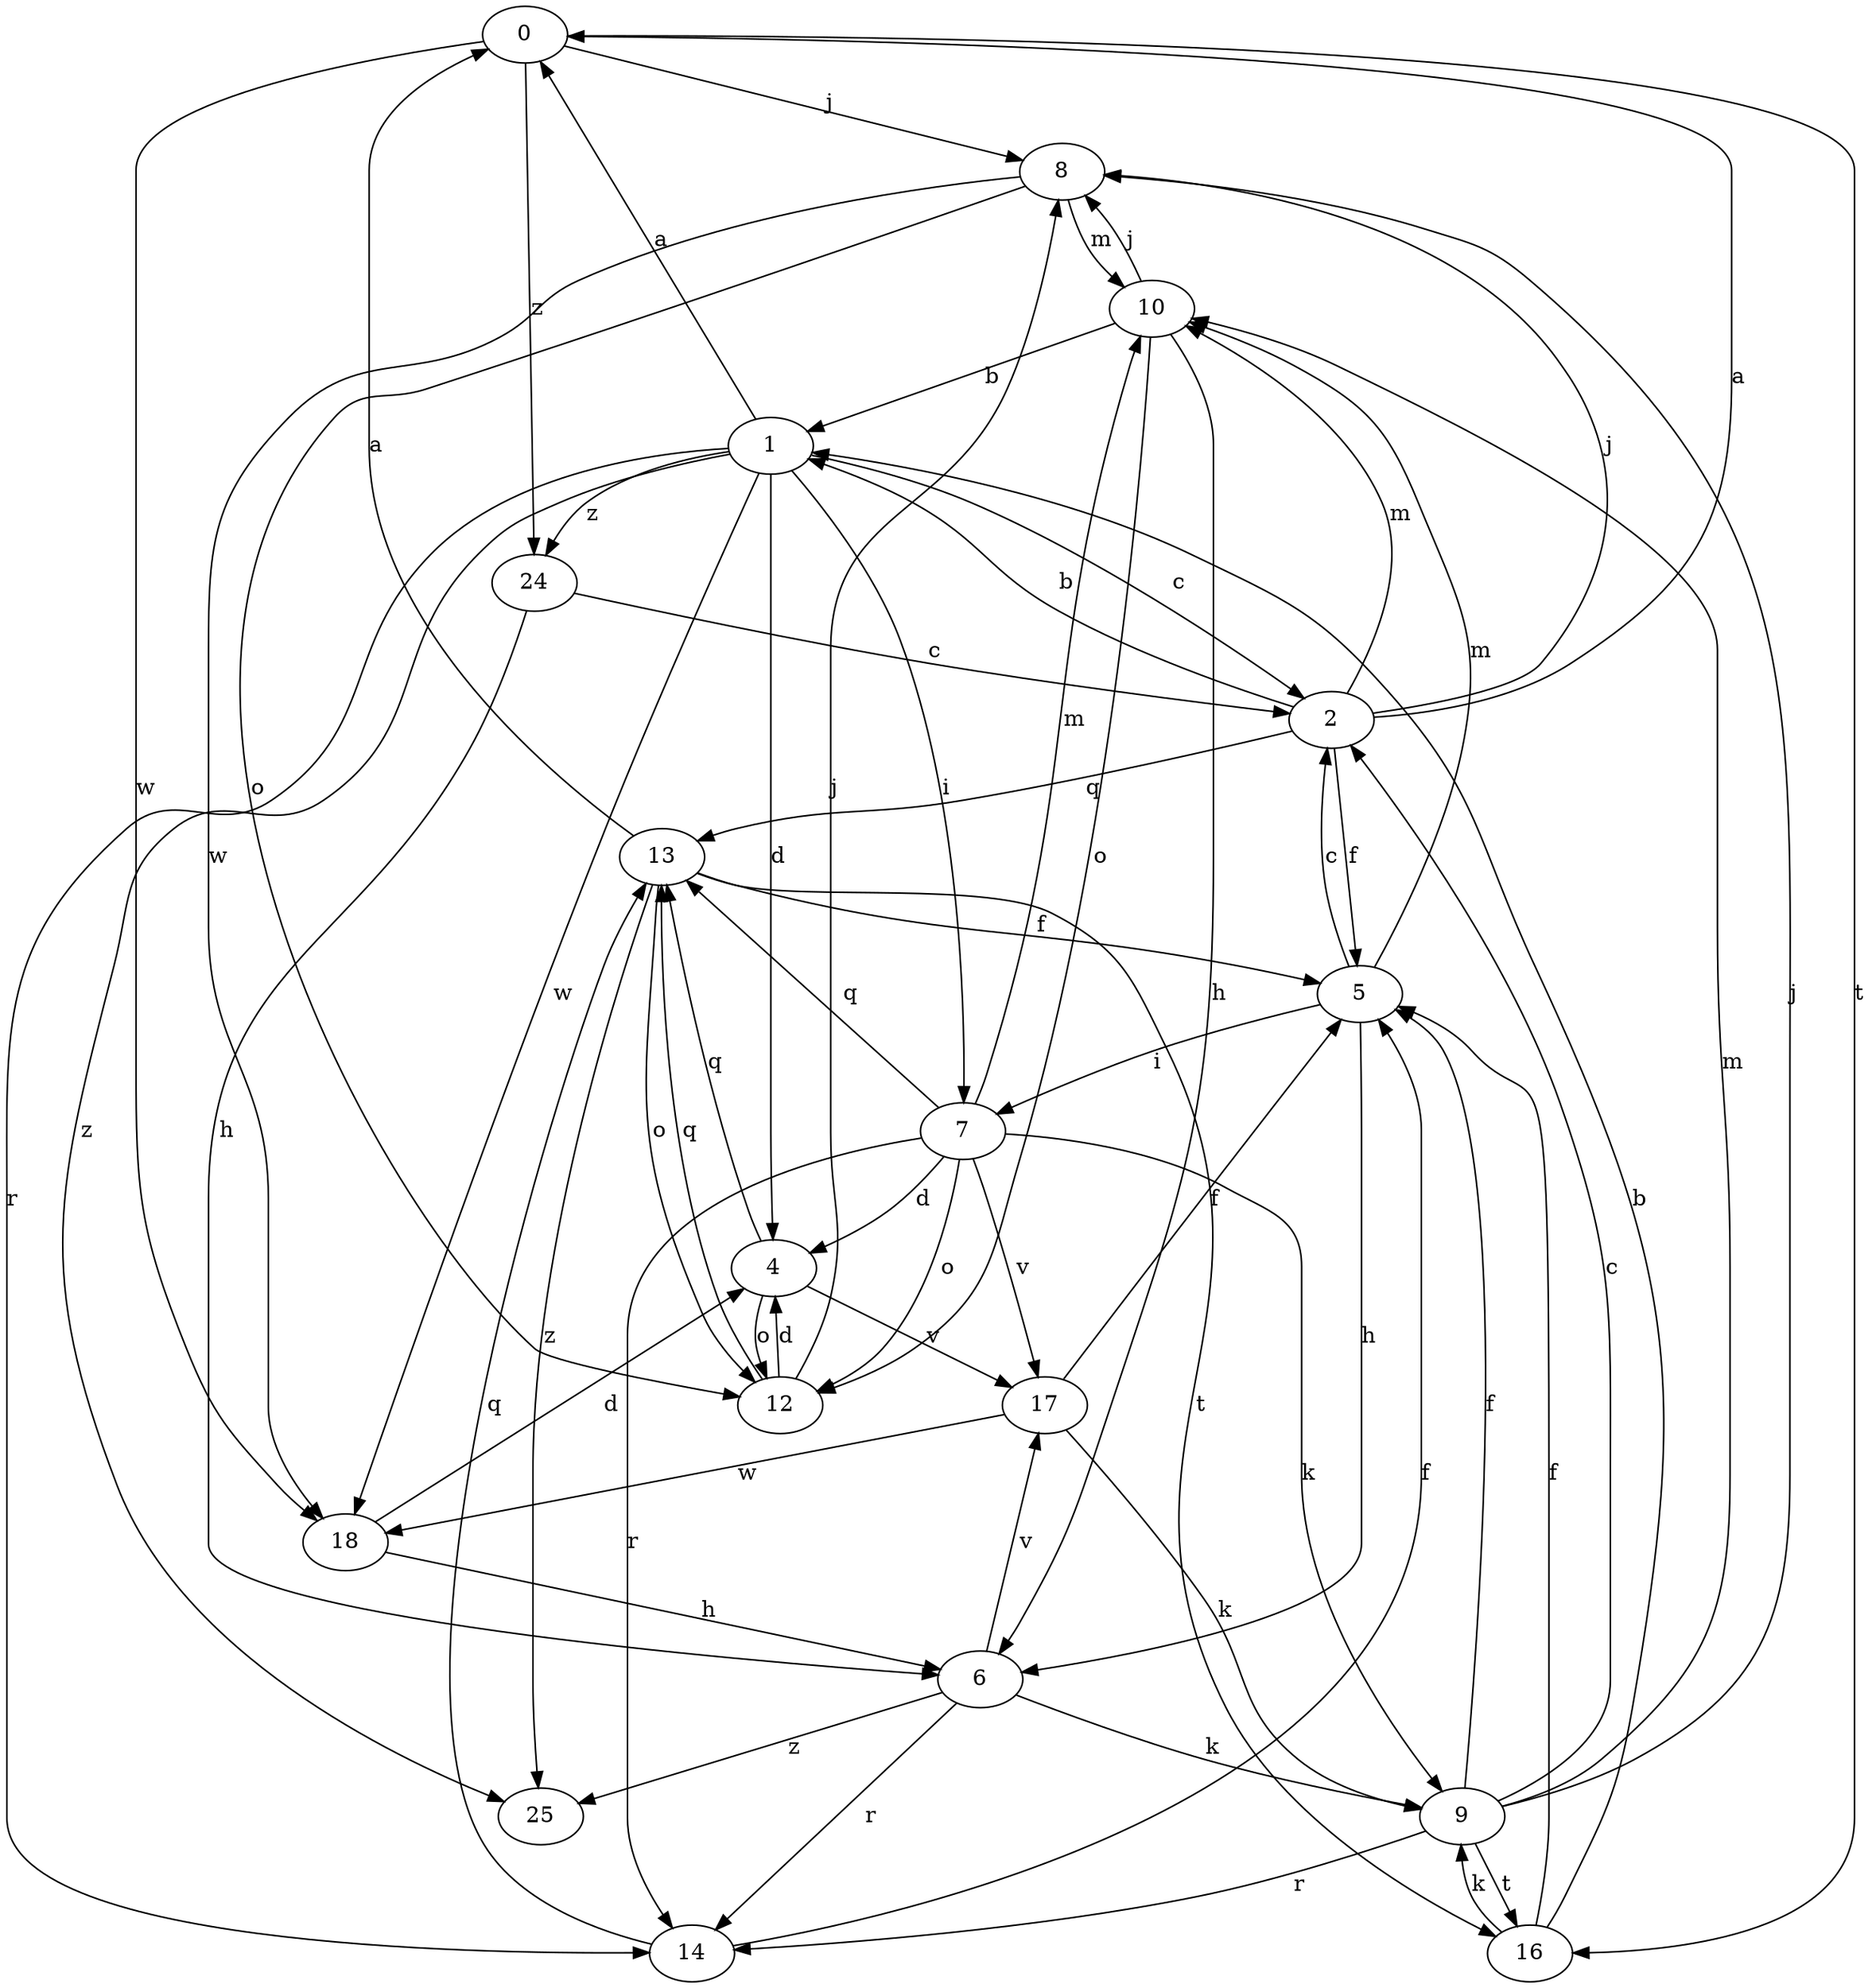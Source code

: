 strict digraph  {
0;
1;
2;
4;
5;
6;
7;
8;
9;
10;
12;
13;
14;
16;
17;
18;
24;
25;
0 -> 8  [label=j];
0 -> 16  [label=t];
0 -> 18  [label=w];
0 -> 24  [label=z];
1 -> 0  [label=a];
1 -> 2  [label=c];
1 -> 4  [label=d];
1 -> 7  [label=i];
1 -> 14  [label=r];
1 -> 18  [label=w];
1 -> 24  [label=z];
1 -> 25  [label=z];
2 -> 0  [label=a];
2 -> 1  [label=b];
2 -> 5  [label=f];
2 -> 8  [label=j];
2 -> 10  [label=m];
2 -> 13  [label=q];
4 -> 12  [label=o];
4 -> 13  [label=q];
4 -> 17  [label=v];
5 -> 2  [label=c];
5 -> 6  [label=h];
5 -> 7  [label=i];
5 -> 10  [label=m];
6 -> 9  [label=k];
6 -> 14  [label=r];
6 -> 17  [label=v];
6 -> 25  [label=z];
7 -> 4  [label=d];
7 -> 9  [label=k];
7 -> 10  [label=m];
7 -> 12  [label=o];
7 -> 13  [label=q];
7 -> 14  [label=r];
7 -> 17  [label=v];
8 -> 10  [label=m];
8 -> 12  [label=o];
8 -> 18  [label=w];
9 -> 2  [label=c];
9 -> 5  [label=f];
9 -> 8  [label=j];
9 -> 10  [label=m];
9 -> 14  [label=r];
9 -> 16  [label=t];
10 -> 1  [label=b];
10 -> 6  [label=h];
10 -> 8  [label=j];
10 -> 12  [label=o];
12 -> 4  [label=d];
12 -> 8  [label=j];
12 -> 13  [label=q];
13 -> 0  [label=a];
13 -> 5  [label=f];
13 -> 12  [label=o];
13 -> 16  [label=t];
13 -> 25  [label=z];
14 -> 5  [label=f];
14 -> 13  [label=q];
16 -> 1  [label=b];
16 -> 5  [label=f];
16 -> 9  [label=k];
17 -> 5  [label=f];
17 -> 9  [label=k];
17 -> 18  [label=w];
18 -> 4  [label=d];
18 -> 6  [label=h];
24 -> 2  [label=c];
24 -> 6  [label=h];
}
